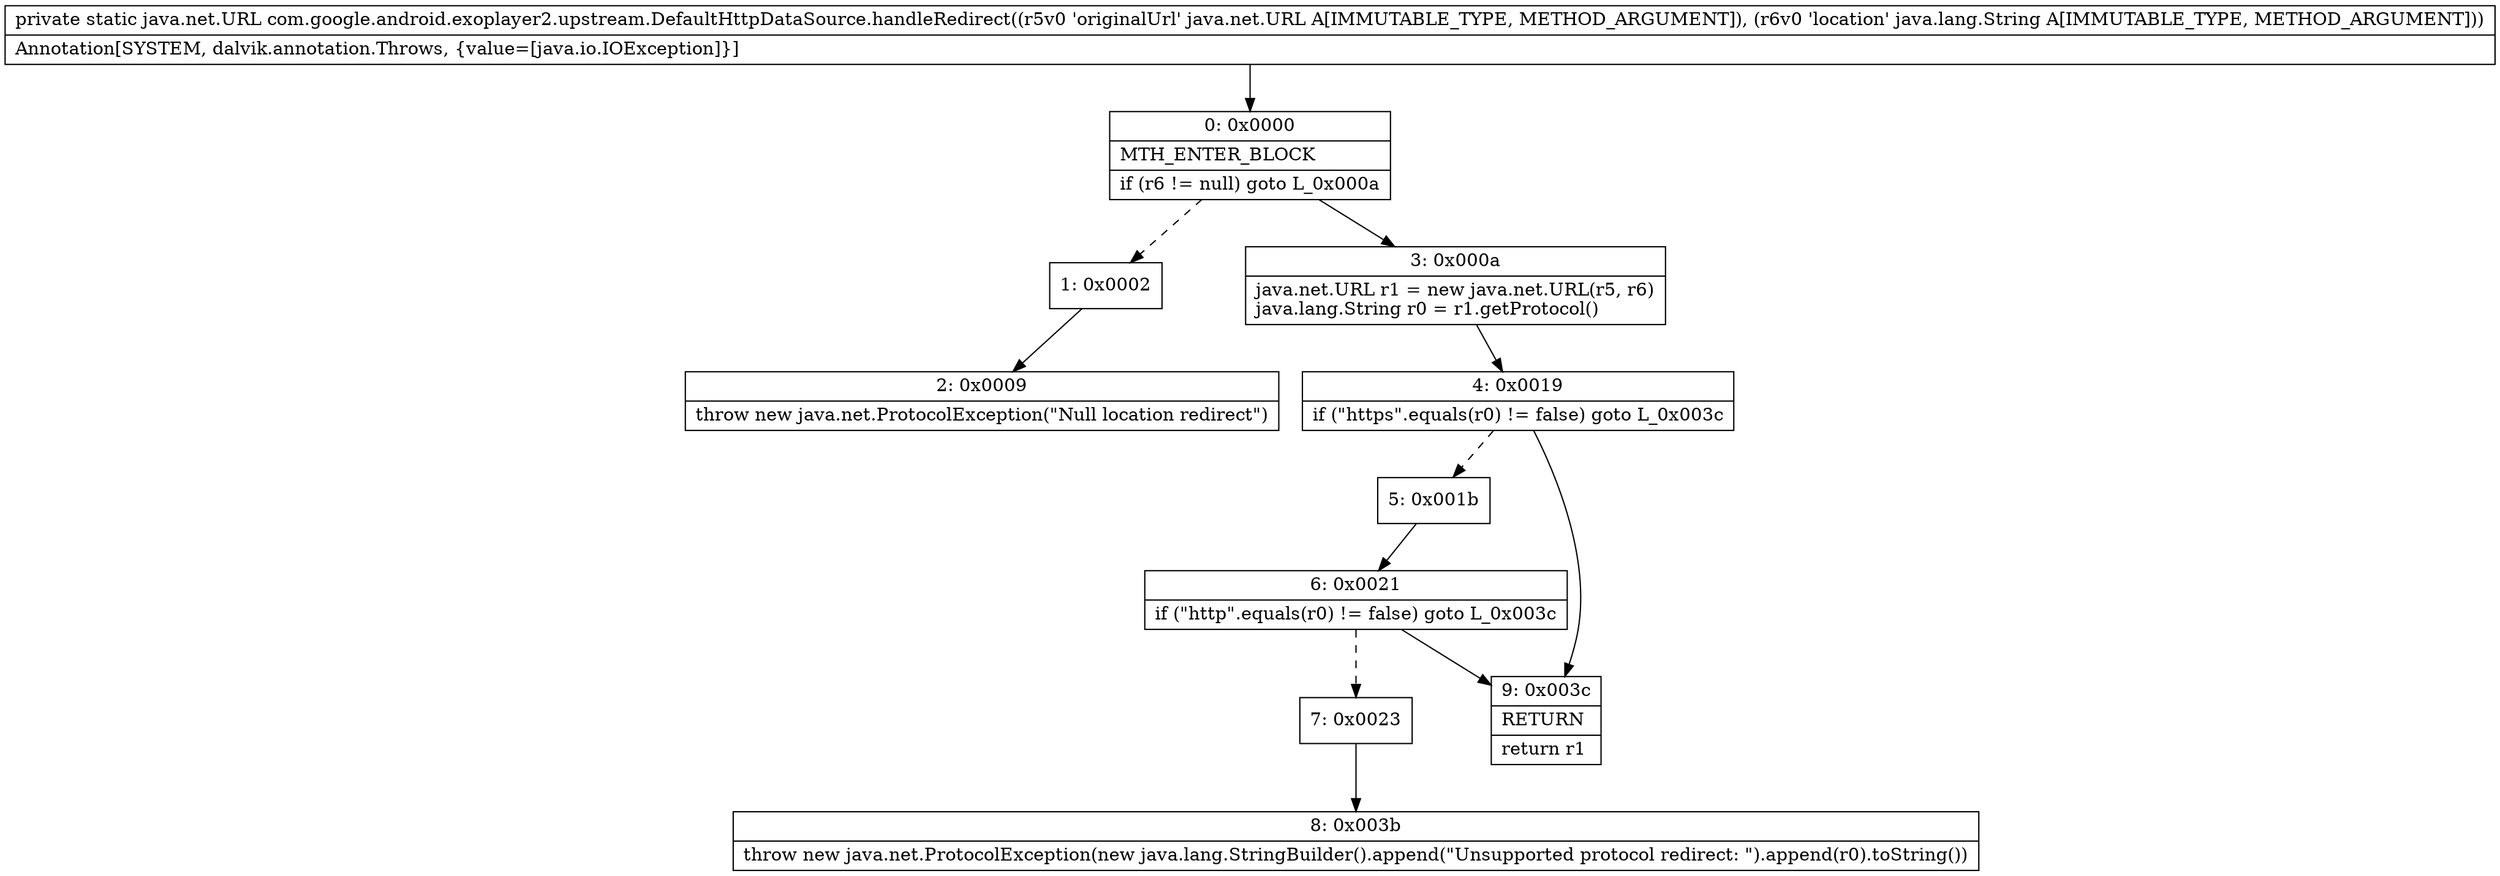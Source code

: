 digraph "CFG forcom.google.android.exoplayer2.upstream.DefaultHttpDataSource.handleRedirect(Ljava\/net\/URL;Ljava\/lang\/String;)Ljava\/net\/URL;" {
Node_0 [shape=record,label="{0\:\ 0x0000|MTH_ENTER_BLOCK\l|if (r6 != null) goto L_0x000a\l}"];
Node_1 [shape=record,label="{1\:\ 0x0002}"];
Node_2 [shape=record,label="{2\:\ 0x0009|throw new java.net.ProtocolException(\"Null location redirect\")\l}"];
Node_3 [shape=record,label="{3\:\ 0x000a|java.net.URL r1 = new java.net.URL(r5, r6)\ljava.lang.String r0 = r1.getProtocol()\l}"];
Node_4 [shape=record,label="{4\:\ 0x0019|if (\"https\".equals(r0) != false) goto L_0x003c\l}"];
Node_5 [shape=record,label="{5\:\ 0x001b}"];
Node_6 [shape=record,label="{6\:\ 0x0021|if (\"http\".equals(r0) != false) goto L_0x003c\l}"];
Node_7 [shape=record,label="{7\:\ 0x0023}"];
Node_8 [shape=record,label="{8\:\ 0x003b|throw new java.net.ProtocolException(new java.lang.StringBuilder().append(\"Unsupported protocol redirect: \").append(r0).toString())\l}"];
Node_9 [shape=record,label="{9\:\ 0x003c|RETURN\l|return r1\l}"];
MethodNode[shape=record,label="{private static java.net.URL com.google.android.exoplayer2.upstream.DefaultHttpDataSource.handleRedirect((r5v0 'originalUrl' java.net.URL A[IMMUTABLE_TYPE, METHOD_ARGUMENT]), (r6v0 'location' java.lang.String A[IMMUTABLE_TYPE, METHOD_ARGUMENT]))  | Annotation[SYSTEM, dalvik.annotation.Throws, \{value=[java.io.IOException]\}]\l}"];
MethodNode -> Node_0;
Node_0 -> Node_1[style=dashed];
Node_0 -> Node_3;
Node_1 -> Node_2;
Node_3 -> Node_4;
Node_4 -> Node_5[style=dashed];
Node_4 -> Node_9;
Node_5 -> Node_6;
Node_6 -> Node_7[style=dashed];
Node_6 -> Node_9;
Node_7 -> Node_8;
}

